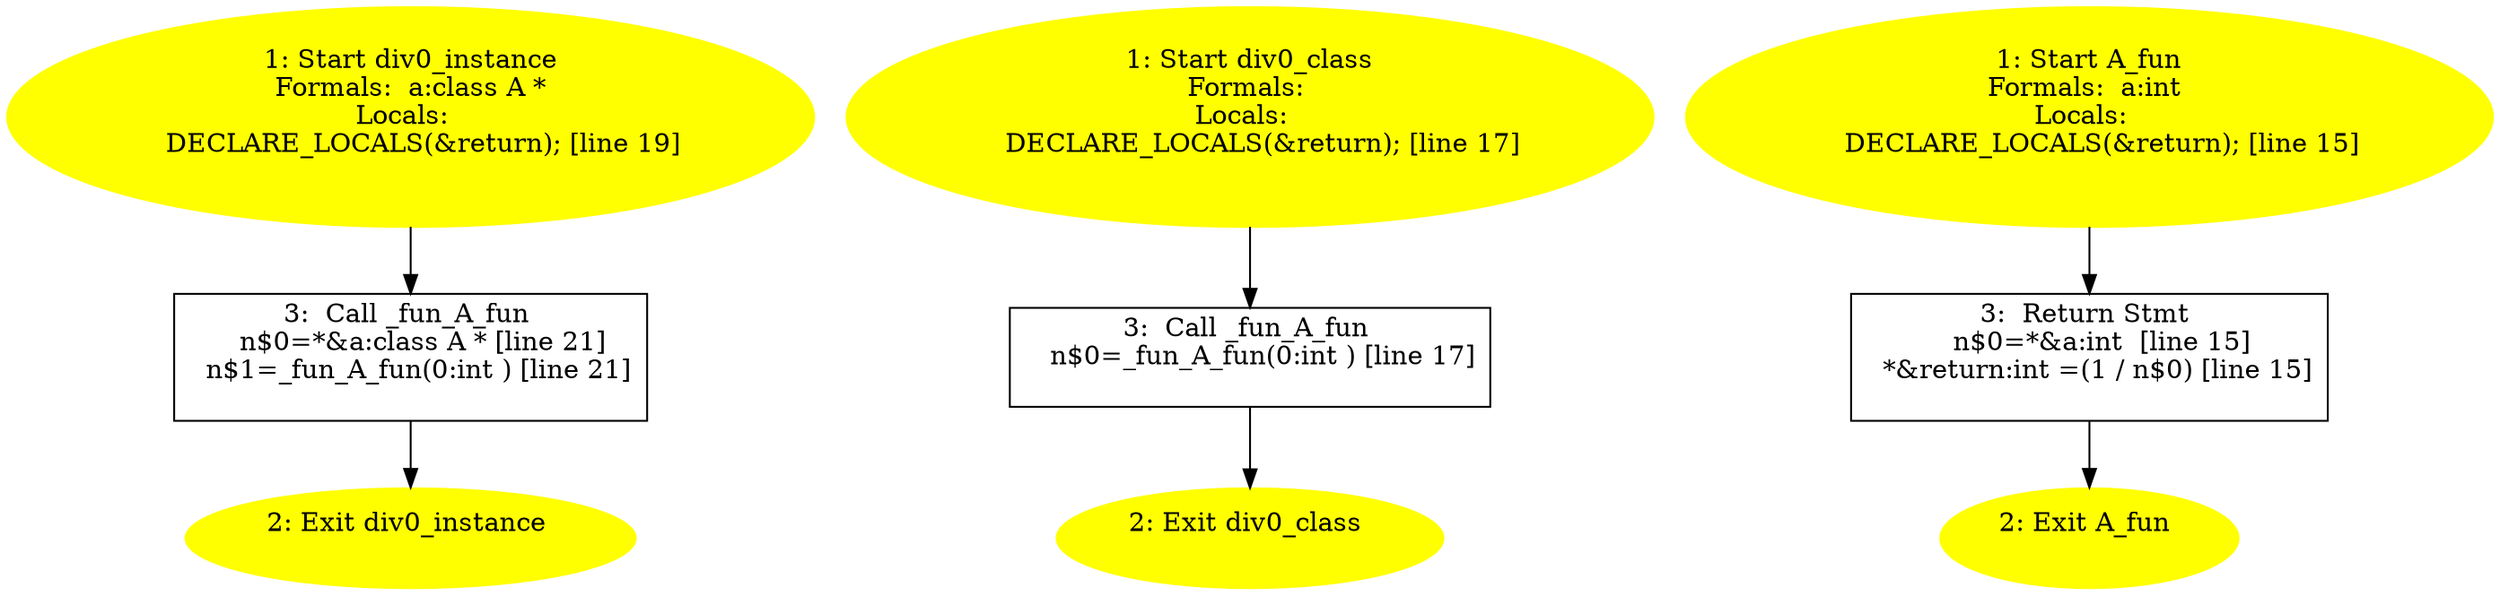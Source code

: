 /* @generated */
digraph iCFG {
"div0_instance{d41d8cd98f00b204e9800998ecf8427e_Z13div0_instanceP1A}.876059188e65719ffcc9521e84c08f34_3" [label="3:  Call _fun_A_fun \n   n$0=*&a:class A * [line 21]\n  n$1=_fun_A_fun(0:int ) [line 21]\n " shape="box"]
	

	 "div0_instance{d41d8cd98f00b204e9800998ecf8427e_Z13div0_instanceP1A}.876059188e65719ffcc9521e84c08f34_3" -> "div0_instance{d41d8cd98f00b204e9800998ecf8427e_Z13div0_instanceP1A}.876059188e65719ffcc9521e84c08f34_2" ;
"div0_instance{d41d8cd98f00b204e9800998ecf8427e_Z13div0_instanceP1A}.876059188e65719ffcc9521e84c08f34_2" [label="2: Exit div0_instance \n  " color=yellow style=filled]
	

"div0_instance{d41d8cd98f00b204e9800998ecf8427e_Z13div0_instanceP1A}.876059188e65719ffcc9521e84c08f34_1" [label="1: Start div0_instance\nFormals:  a:class A *\nLocals:  \n   DECLARE_LOCALS(&return); [line 19]\n " color=yellow style=filled]
	

	 "div0_instance{d41d8cd98f00b204e9800998ecf8427e_Z13div0_instanceP1A}.876059188e65719ffcc9521e84c08f34_1" -> "div0_instance{d41d8cd98f00b204e9800998ecf8427e_Z13div0_instanceP1A}.876059188e65719ffcc9521e84c08f34_3" ;
"div0_class{d41d8cd98f00b204e9800998ecf8427e_Z10div0_classv}.9cfd421cda204026c57c20d56173738a_3" [label="3:  Call _fun_A_fun \n   n$0=_fun_A_fun(0:int ) [line 17]\n " shape="box"]
	

	 "div0_class{d41d8cd98f00b204e9800998ecf8427e_Z10div0_classv}.9cfd421cda204026c57c20d56173738a_3" -> "div0_class{d41d8cd98f00b204e9800998ecf8427e_Z10div0_classv}.9cfd421cda204026c57c20d56173738a_2" ;
"div0_class{d41d8cd98f00b204e9800998ecf8427e_Z10div0_classv}.9cfd421cda204026c57c20d56173738a_2" [label="2: Exit div0_class \n  " color=yellow style=filled]
	

"div0_class{d41d8cd98f00b204e9800998ecf8427e_Z10div0_classv}.9cfd421cda204026c57c20d56173738a_1" [label="1: Start div0_class\nFormals: \nLocals:  \n   DECLARE_LOCALS(&return); [line 17]\n " color=yellow style=filled]
	

	 "div0_class{d41d8cd98f00b204e9800998ecf8427e_Z10div0_classv}.9cfd421cda204026c57c20d56173738a_1" -> "div0_class{d41d8cd98f00b204e9800998ecf8427e_Z10div0_classv}.9cfd421cda204026c57c20d56173738a_3" ;
"A_fun(_ZN1A3funEi).5d18338a76054ff41591eb96e41ae8cd_3" [label="3:  Return Stmt \n   n$0=*&a:int  [line 15]\n  *&return:int =(1 / n$0) [line 15]\n " shape="box"]
	

	 "A_fun(_ZN1A3funEi).5d18338a76054ff41591eb96e41ae8cd_3" -> "A_fun(_ZN1A3funEi).5d18338a76054ff41591eb96e41ae8cd_2" ;
"A_fun(_ZN1A3funEi).5d18338a76054ff41591eb96e41ae8cd_2" [label="2: Exit A_fun \n  " color=yellow style=filled]
	

"A_fun(_ZN1A3funEi).5d18338a76054ff41591eb96e41ae8cd_1" [label="1: Start A_fun\nFormals:  a:int \nLocals:  \n   DECLARE_LOCALS(&return); [line 15]\n " color=yellow style=filled]
	

	 "A_fun(_ZN1A3funEi).5d18338a76054ff41591eb96e41ae8cd_1" -> "A_fun(_ZN1A3funEi).5d18338a76054ff41591eb96e41ae8cd_3" ;
}
